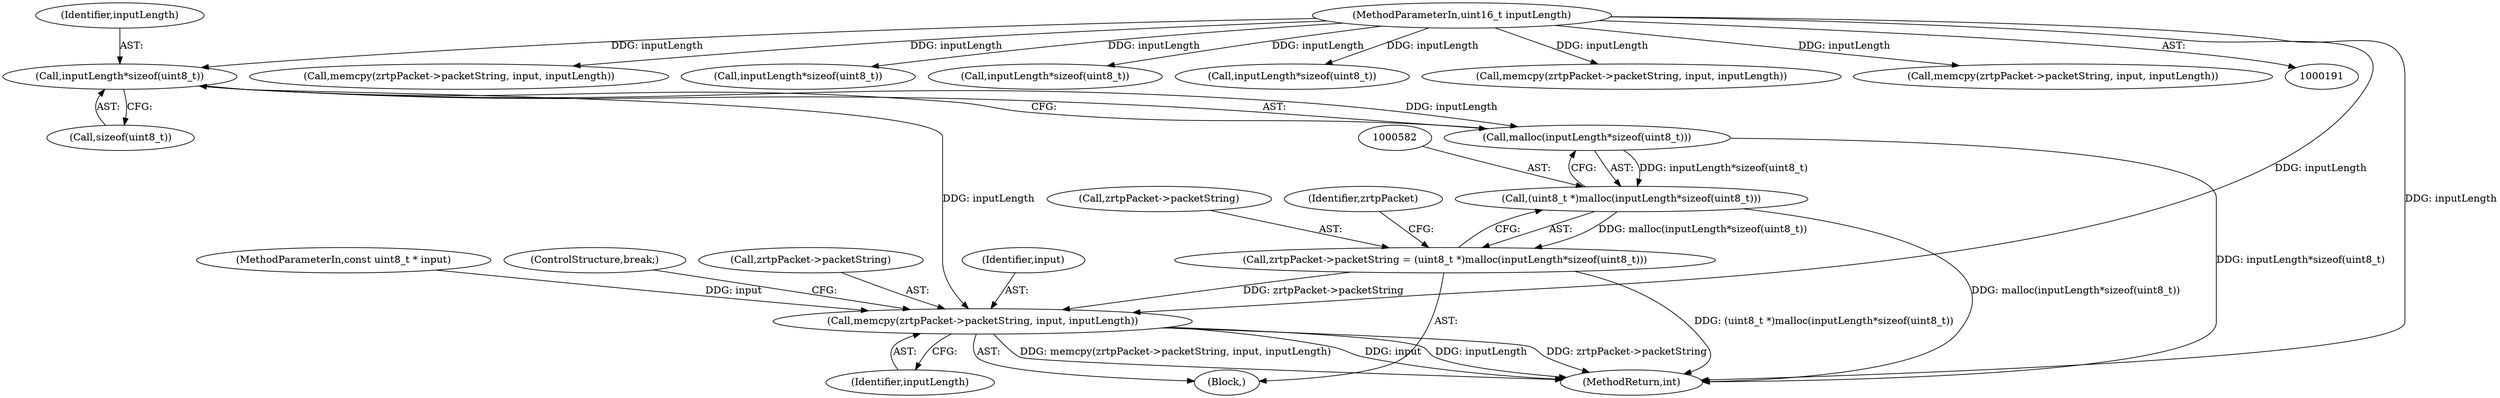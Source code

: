 digraph "0_bzrtp_bbb1e6e2f467ee4bd7b9a8c800e4f07343d7d99b@API" {
"1000584" [label="(Call,inputLength*sizeof(uint8_t))"];
"1000195" [label="(MethodParameterIn,uint16_t inputLength)"];
"1000583" [label="(Call,malloc(inputLength*sizeof(uint8_t)))"];
"1000581" [label="(Call,(uint8_t *)malloc(inputLength*sizeof(uint8_t)))"];
"1000577" [label="(Call,zrtpPacket->packetString = (uint8_t *)malloc(inputLength*sizeof(uint8_t)))"];
"1000588" [label="(Call,memcpy(zrtpPacket->packetString, input, inputLength))"];
"1000584" [label="(Call,inputLength*sizeof(uint8_t))"];
"1000586" [label="(Call,sizeof(uint8_t))"];
"1000594" [label="(ControlStructure,break;)"];
"1000581" [label="(Call,(uint8_t *)malloc(inputLength*sizeof(uint8_t)))"];
"1000585" [label="(Identifier,inputLength)"];
"1000891" [label="(Call,memcpy(zrtpPacket->packetString, input, inputLength))"];
"1000578" [label="(Call,zrtpPacket->packetString)"];
"1000887" [label="(Call,inputLength*sizeof(uint8_t))"];
"1000589" [label="(Call,zrtpPacket->packetString)"];
"1000583" [label="(Call,malloc(inputLength*sizeof(uint8_t)))"];
"1000593" [label="(Identifier,inputLength)"];
"1000588" [label="(Call,memcpy(zrtpPacket->packetString, input, inputLength))"];
"1000215" [label="(Block,)"];
"1001911" [label="(Call,inputLength*sizeof(uint8_t))"];
"1000592" [label="(Identifier,input)"];
"1001281" [label="(Call,inputLength*sizeof(uint8_t))"];
"1001915" [label="(Call,memcpy(zrtpPacket->packetString, input, inputLength))"];
"1001966" [label="(MethodReturn,int)"];
"1000195" [label="(MethodParameterIn,uint16_t inputLength)"];
"1000590" [label="(Identifier,zrtpPacket)"];
"1001285" [label="(Call,memcpy(zrtpPacket->packetString, input, inputLength))"];
"1000194" [label="(MethodParameterIn,const uint8_t * input)"];
"1000577" [label="(Call,zrtpPacket->packetString = (uint8_t *)malloc(inputLength*sizeof(uint8_t)))"];
"1000584" -> "1000583"  [label="AST: "];
"1000584" -> "1000586"  [label="CFG: "];
"1000585" -> "1000584"  [label="AST: "];
"1000586" -> "1000584"  [label="AST: "];
"1000583" -> "1000584"  [label="CFG: "];
"1000584" -> "1000583"  [label="DDG: inputLength"];
"1000195" -> "1000584"  [label="DDG: inputLength"];
"1000584" -> "1000588"  [label="DDG: inputLength"];
"1000195" -> "1000191"  [label="AST: "];
"1000195" -> "1001966"  [label="DDG: inputLength"];
"1000195" -> "1000588"  [label="DDG: inputLength"];
"1000195" -> "1000887"  [label="DDG: inputLength"];
"1000195" -> "1000891"  [label="DDG: inputLength"];
"1000195" -> "1001281"  [label="DDG: inputLength"];
"1000195" -> "1001285"  [label="DDG: inputLength"];
"1000195" -> "1001911"  [label="DDG: inputLength"];
"1000195" -> "1001915"  [label="DDG: inputLength"];
"1000583" -> "1000581"  [label="AST: "];
"1000581" -> "1000583"  [label="CFG: "];
"1000583" -> "1001966"  [label="DDG: inputLength*sizeof(uint8_t)"];
"1000583" -> "1000581"  [label="DDG: inputLength*sizeof(uint8_t)"];
"1000581" -> "1000577"  [label="AST: "];
"1000582" -> "1000581"  [label="AST: "];
"1000577" -> "1000581"  [label="CFG: "];
"1000581" -> "1001966"  [label="DDG: malloc(inputLength*sizeof(uint8_t))"];
"1000581" -> "1000577"  [label="DDG: malloc(inputLength*sizeof(uint8_t))"];
"1000577" -> "1000215"  [label="AST: "];
"1000578" -> "1000577"  [label="AST: "];
"1000590" -> "1000577"  [label="CFG: "];
"1000577" -> "1001966"  [label="DDG: (uint8_t *)malloc(inputLength*sizeof(uint8_t))"];
"1000577" -> "1000588"  [label="DDG: zrtpPacket->packetString"];
"1000588" -> "1000215"  [label="AST: "];
"1000588" -> "1000593"  [label="CFG: "];
"1000589" -> "1000588"  [label="AST: "];
"1000592" -> "1000588"  [label="AST: "];
"1000593" -> "1000588"  [label="AST: "];
"1000594" -> "1000588"  [label="CFG: "];
"1000588" -> "1001966"  [label="DDG: zrtpPacket->packetString"];
"1000588" -> "1001966"  [label="DDG: memcpy(zrtpPacket->packetString, input, inputLength)"];
"1000588" -> "1001966"  [label="DDG: input"];
"1000588" -> "1001966"  [label="DDG: inputLength"];
"1000194" -> "1000588"  [label="DDG: input"];
}
